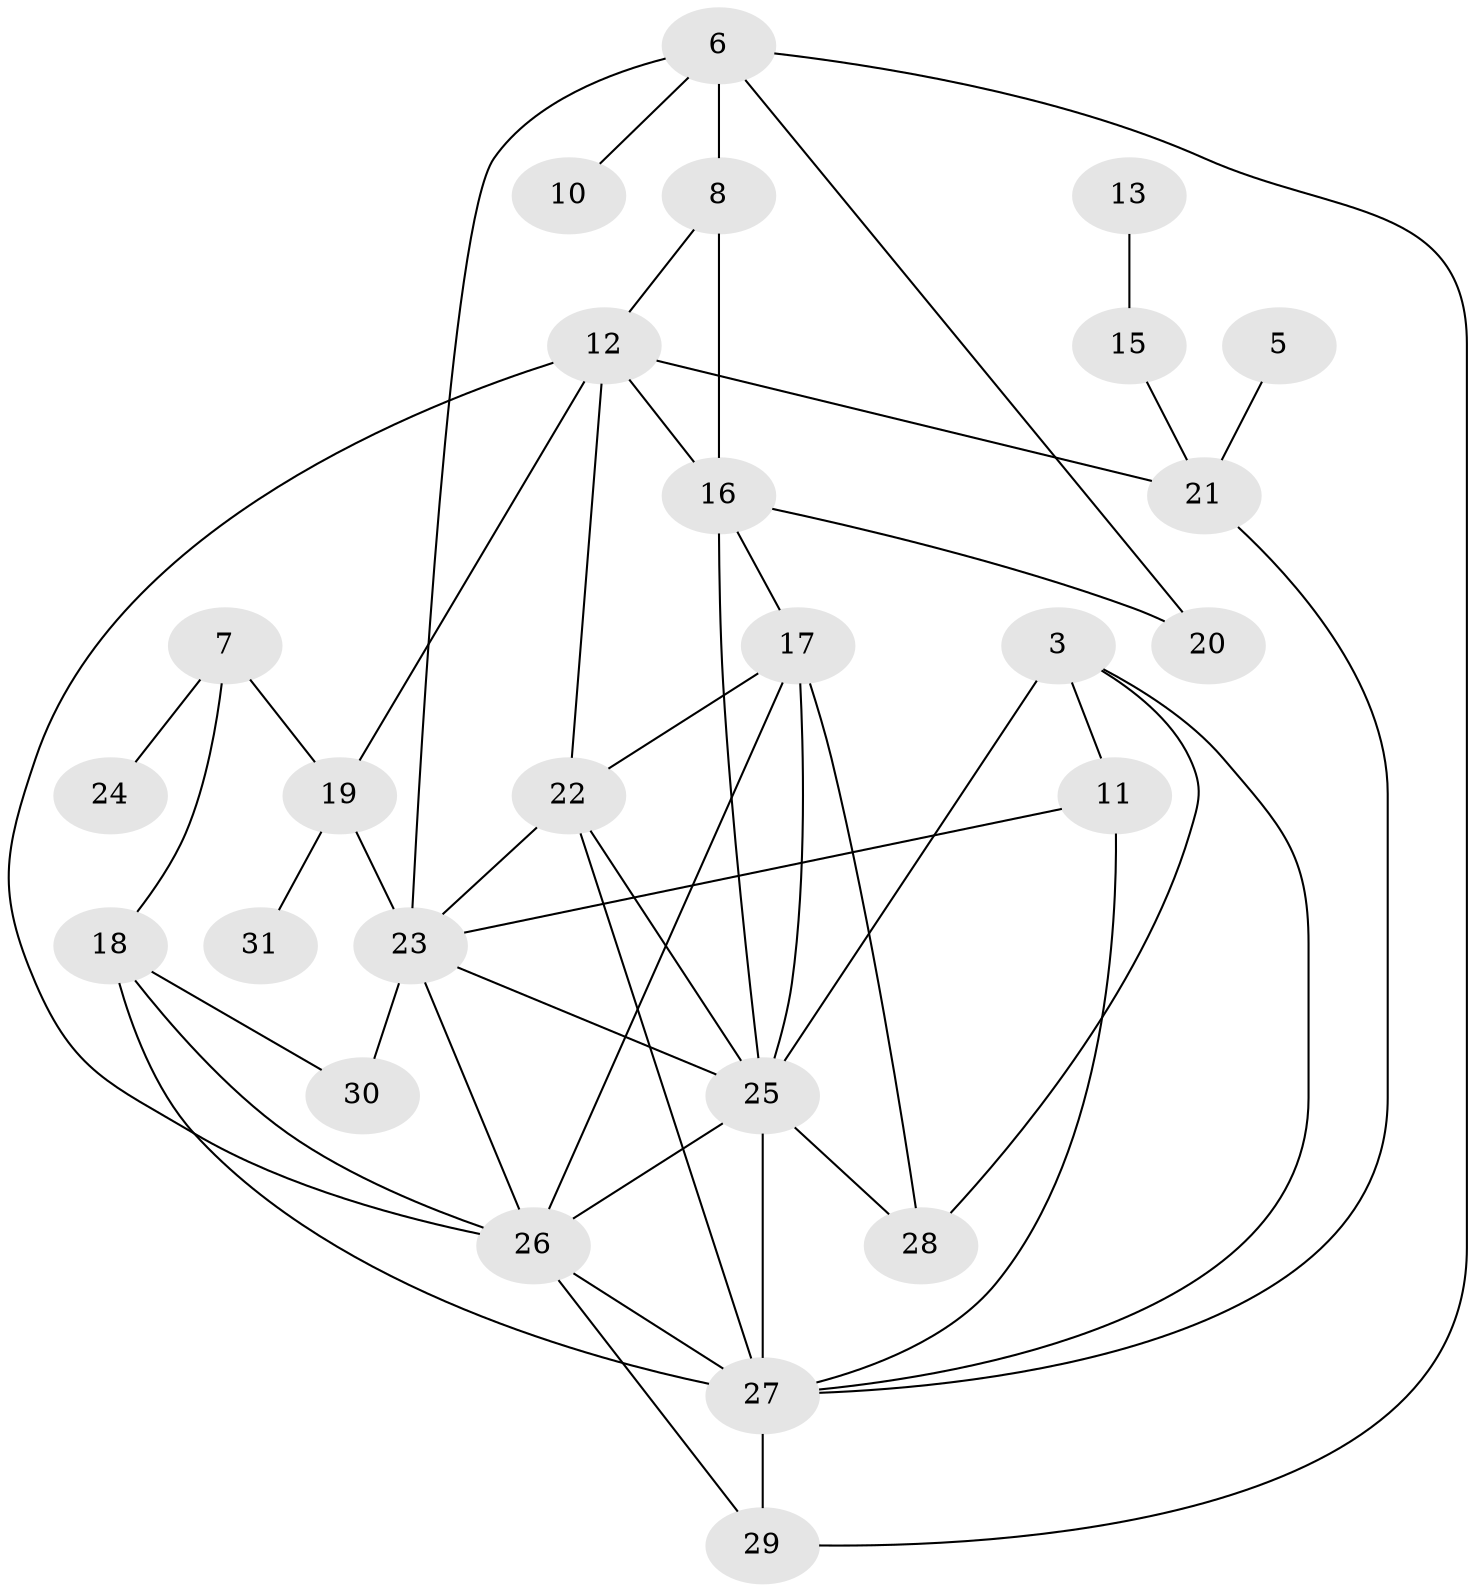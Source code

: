 // original degree distribution, {5: 0.16393442622950818, 0: 0.08196721311475409, 1: 0.22950819672131148, 2: 0.18032786885245902, 4: 0.18032786885245902, 3: 0.14754098360655737, 7: 0.01639344262295082}
// Generated by graph-tools (version 1.1) at 2025/49/03/09/25 03:49:15]
// undirected, 26 vertices, 49 edges
graph export_dot {
graph [start="1"]
  node [color=gray90,style=filled];
  3;
  5;
  6;
  7;
  8;
  10;
  11;
  12;
  13;
  15;
  16;
  17;
  18;
  19;
  20;
  21;
  22;
  23;
  24;
  25;
  26;
  27;
  28;
  29;
  30;
  31;
  3 -- 11 [weight=1.0];
  3 -- 25 [weight=1.0];
  3 -- 27 [weight=1.0];
  3 -- 28 [weight=1.0];
  5 -- 21 [weight=1.0];
  6 -- 8 [weight=1.0];
  6 -- 10 [weight=1.0];
  6 -- 20 [weight=1.0];
  6 -- 23 [weight=1.0];
  6 -- 29 [weight=1.0];
  7 -- 18 [weight=1.0];
  7 -- 19 [weight=1.0];
  7 -- 24 [weight=1.0];
  8 -- 12 [weight=1.0];
  8 -- 16 [weight=1.0];
  11 -- 23 [weight=1.0];
  11 -- 27 [weight=1.0];
  12 -- 16 [weight=1.0];
  12 -- 19 [weight=1.0];
  12 -- 21 [weight=1.0];
  12 -- 22 [weight=1.0];
  12 -- 26 [weight=1.0];
  13 -- 15 [weight=1.0];
  15 -- 21 [weight=1.0];
  16 -- 17 [weight=1.0];
  16 -- 20 [weight=1.0];
  16 -- 25 [weight=1.0];
  17 -- 22 [weight=1.0];
  17 -- 25 [weight=1.0];
  17 -- 26 [weight=1.0];
  17 -- 28 [weight=1.0];
  18 -- 26 [weight=1.0];
  18 -- 27 [weight=1.0];
  18 -- 30 [weight=1.0];
  19 -- 23 [weight=1.0];
  19 -- 31 [weight=1.0];
  21 -- 27 [weight=1.0];
  22 -- 23 [weight=2.0];
  22 -- 25 [weight=2.0];
  22 -- 27 [weight=1.0];
  23 -- 25 [weight=1.0];
  23 -- 26 [weight=1.0];
  23 -- 30 [weight=1.0];
  25 -- 26 [weight=1.0];
  25 -- 27 [weight=1.0];
  25 -- 28 [weight=1.0];
  26 -- 27 [weight=1.0];
  26 -- 29 [weight=1.0];
  27 -- 29 [weight=1.0];
}
